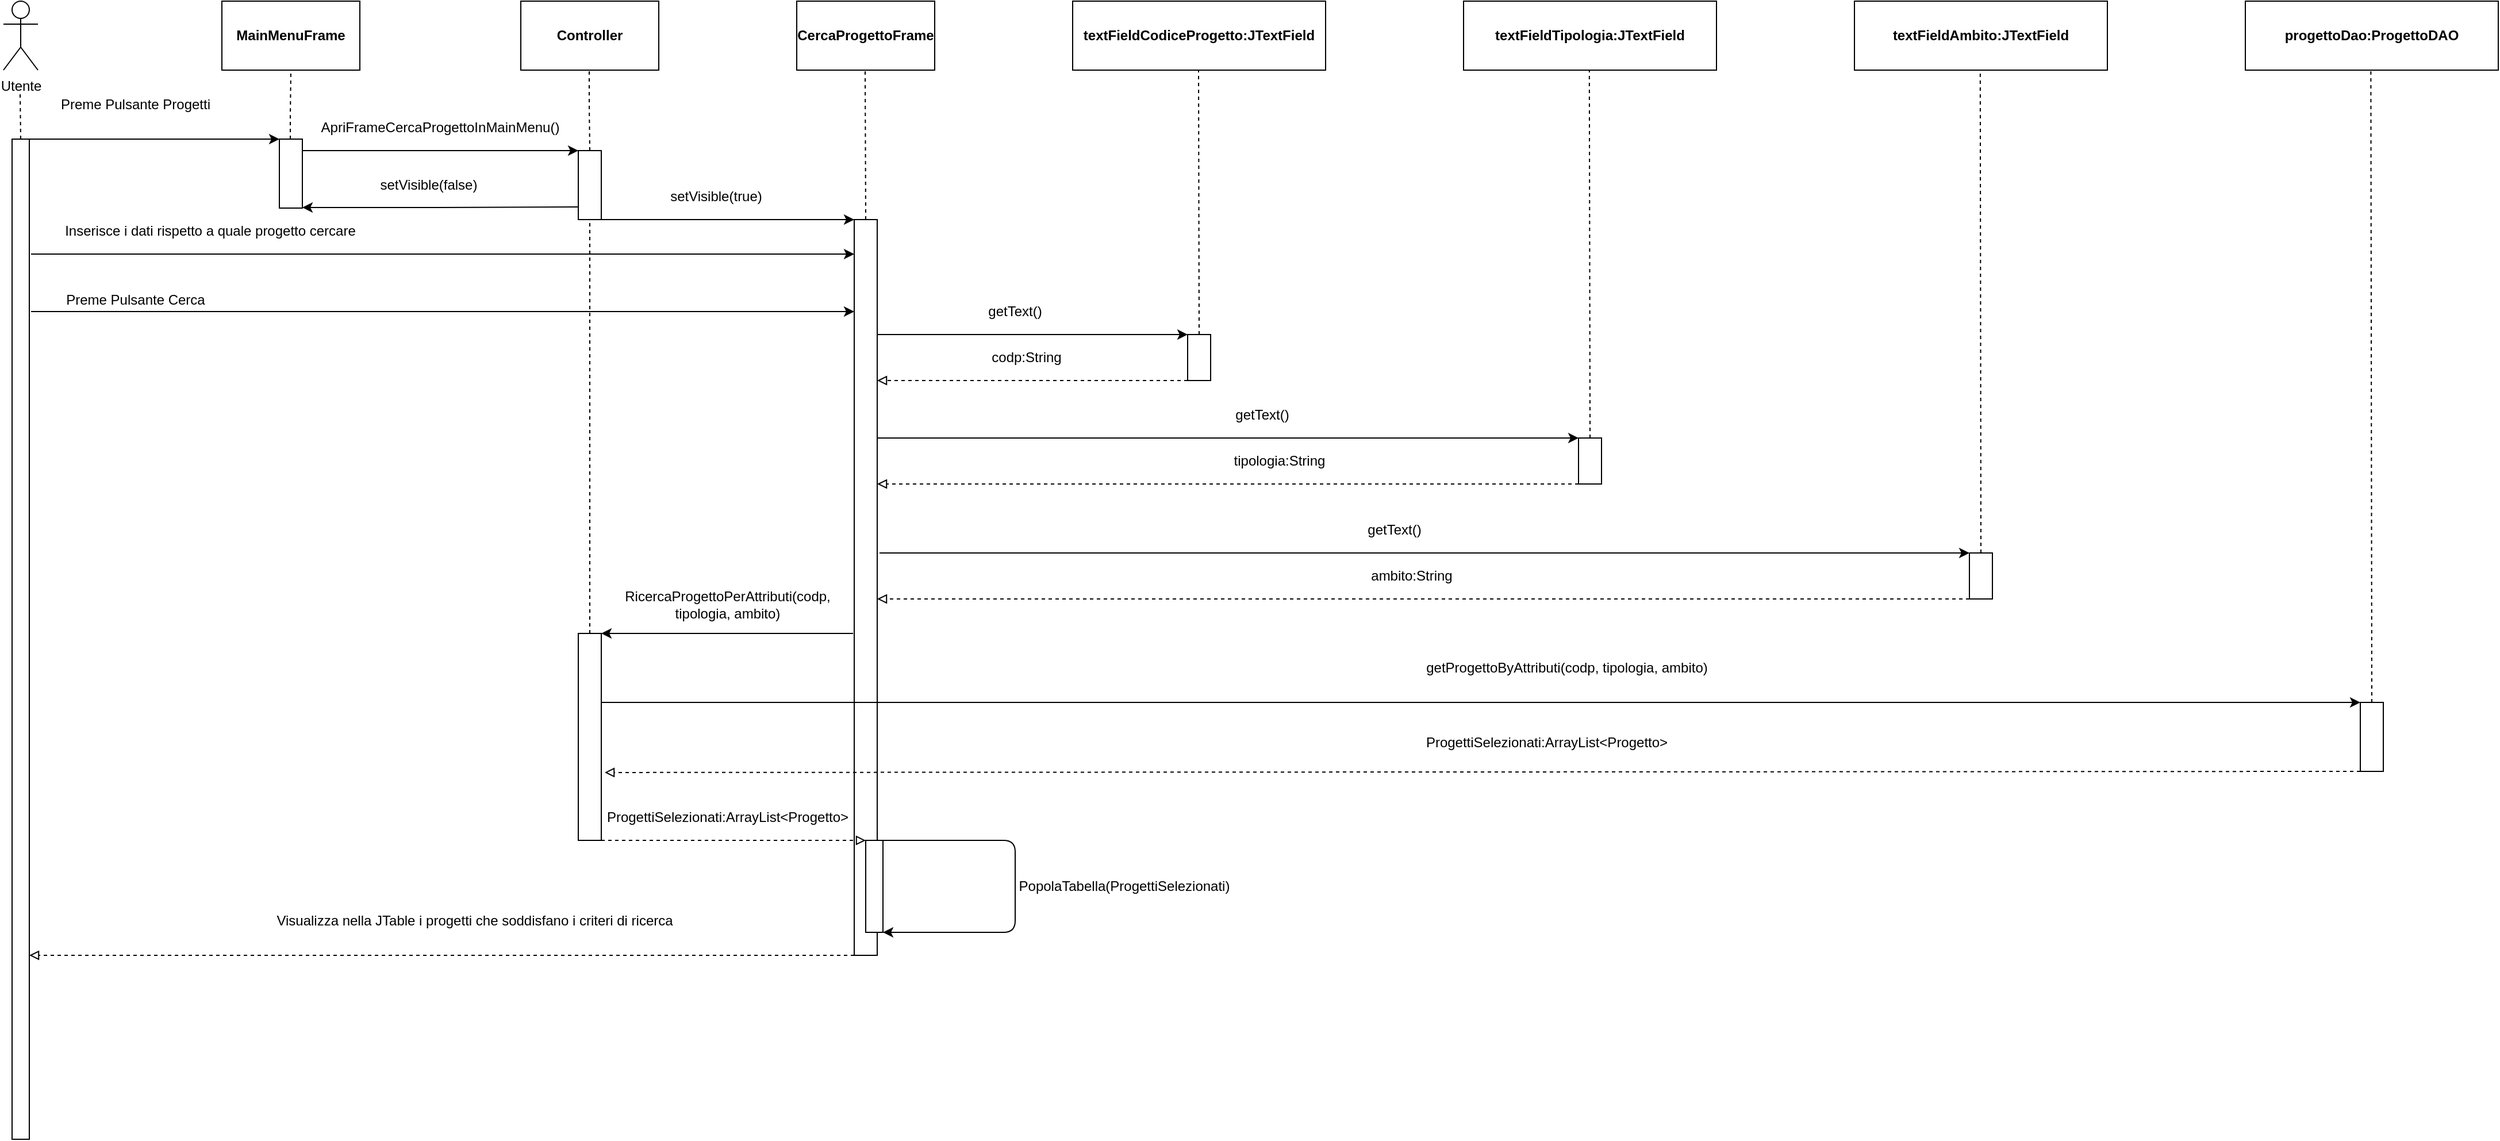 <mxfile version="14.1.8" type="device"><diagram id="kgpKYQtTHZ0yAKxKKP6v" name="Page-1"><mxGraphModel dx="1438" dy="341" grid="1" gridSize="10" guides="1" tooltips="1" connect="1" arrows="1" fold="1" page="1" pageScale="1" pageWidth="850" pageHeight="1100" math="0" shadow="0"><root><mxCell id="0"/><mxCell id="1" parent="0"/><mxCell id="M8sEYj_7lfC8QIT3AQZi-1" value="Utente" style="shape=umlActor;verticalLabelPosition=bottom;verticalAlign=top;html=1;outlineConnect=0;" parent="1" vertex="1"><mxGeometry x="-820" y="60" width="30" height="60" as="geometry"/></mxCell><mxCell id="M8sEYj_7lfC8QIT3AQZi-4" value="&lt;b&gt;MainMenuFrame&lt;/b&gt;" style="rounded=0;whiteSpace=wrap;html=1;" parent="1" vertex="1"><mxGeometry x="-630" y="60" width="120" height="60" as="geometry"/></mxCell><mxCell id="M8sEYj_7lfC8QIT3AQZi-7" value="" style="rounded=0;whiteSpace=wrap;html=1;" parent="1" vertex="1"><mxGeometry x="-812.5" y="180" width="15" height="870" as="geometry"/></mxCell><mxCell id="M8sEYj_7lfC8QIT3AQZi-9" value="" style="endArrow=none;dashed=1;html=1;exitX=0.5;exitY=0;exitDx=0;exitDy=0;" parent="1" source="M8sEYj_7lfC8QIT3AQZi-7" edge="1"><mxGeometry width="50" height="50" relative="1" as="geometry"><mxPoint x="-805.5" y="200" as="sourcePoint"/><mxPoint x="-805.5" y="140" as="targetPoint"/><Array as="points"/></mxGeometry></mxCell><mxCell id="M8sEYj_7lfC8QIT3AQZi-10" value="" style="endArrow=none;dashed=1;html=1;entryX=0.5;entryY=1;entryDx=0;entryDy=0;" parent="1" target="M8sEYj_7lfC8QIT3AQZi-4" edge="1"><mxGeometry width="50" height="50" relative="1" as="geometry"><mxPoint x="-570.5" y="180" as="sourcePoint"/><mxPoint x="-570.5" y="110" as="targetPoint"/><Array as="points"><mxPoint x="-570.5" y="170"/><mxPoint x="-570.5" y="160"/></Array></mxGeometry></mxCell><mxCell id="M8sEYj_7lfC8QIT3AQZi-11" value="" style="endArrow=classic;html=1;" parent="1" edge="1"><mxGeometry width="50" height="50" relative="1" as="geometry"><mxPoint x="-797.5" y="180" as="sourcePoint"/><mxPoint x="-580" y="180" as="targetPoint"/><Array as="points"/></mxGeometry></mxCell><mxCell id="M8sEYj_7lfC8QIT3AQZi-12" value="" style="rounded=0;whiteSpace=wrap;html=1;" parent="1" vertex="1"><mxGeometry x="-580" y="180" width="20" height="60" as="geometry"/></mxCell><mxCell id="M8sEYj_7lfC8QIT3AQZi-15" value="" style="endArrow=classic;html=1;" parent="1" edge="1"><mxGeometry width="50" height="50" relative="1" as="geometry"><mxPoint x="-560" y="190" as="sourcePoint"/><mxPoint x="-320" y="190" as="targetPoint"/><Array as="points"><mxPoint x="-470" y="190"/></Array></mxGeometry></mxCell><mxCell id="M8sEYj_7lfC8QIT3AQZi-16" value="&lt;b&gt;Controller&lt;/b&gt;" style="rounded=0;whiteSpace=wrap;html=1;" parent="1" vertex="1"><mxGeometry x="-370" y="60" width="120" height="60" as="geometry"/></mxCell><mxCell id="M8sEYj_7lfC8QIT3AQZi-17" value="" style="endArrow=none;dashed=1;html=1;exitX=0.5;exitY=0;exitDx=0;exitDy=0;" parent="1" source="M8sEYj_7lfC8QIT3AQZi-18" edge="1"><mxGeometry width="50" height="50" relative="1" as="geometry"><mxPoint x="-310.5" y="180" as="sourcePoint"/><mxPoint x="-310.5" y="120" as="targetPoint"/><Array as="points"><mxPoint x="-310.5" y="150"/></Array></mxGeometry></mxCell><mxCell id="M8sEYj_7lfC8QIT3AQZi-18" value="" style="whiteSpace=wrap;html=1;rounded=0;" parent="1" vertex="1"><mxGeometry x="-320" y="190" width="20" height="60" as="geometry"/></mxCell><mxCell id="M8sEYj_7lfC8QIT3AQZi-22" value="ApriFrameCercaProgettoInMainMenu()" style="text;html=1;strokeColor=none;fillColor=none;align=center;verticalAlign=middle;whiteSpace=wrap;rounded=0;" parent="1" vertex="1"><mxGeometry x="-460" y="160" width="40" height="20" as="geometry"/></mxCell><mxCell id="M8sEYj_7lfC8QIT3AQZi-24" value="" style="endArrow=classic;html=1;" parent="1" edge="1"><mxGeometry width="50" height="50" relative="1" as="geometry"><mxPoint x="-320" y="239" as="sourcePoint"/><mxPoint x="-560" y="239.5" as="targetPoint"/><Array as="points"><mxPoint x="-450" y="239.5"/></Array></mxGeometry></mxCell><mxCell id="M8sEYj_7lfC8QIT3AQZi-25" value="setVisible(false)" style="text;html=1;strokeColor=none;fillColor=none;align=center;verticalAlign=middle;whiteSpace=wrap;rounded=0;" parent="1" vertex="1"><mxGeometry x="-540" y="210" width="180" height="20" as="geometry"/></mxCell><mxCell id="M8sEYj_7lfC8QIT3AQZi-26" value="&lt;b&gt;CercaProgettoFrame&lt;/b&gt;" style="rounded=0;whiteSpace=wrap;html=1;" parent="1" vertex="1"><mxGeometry x="-130" y="60" width="120" height="60" as="geometry"/></mxCell><mxCell id="M8sEYj_7lfC8QIT3AQZi-27" value="" style="rounded=0;whiteSpace=wrap;html=1;" parent="1" vertex="1"><mxGeometry x="-80" y="250" width="20" height="640" as="geometry"/></mxCell><mxCell id="M8sEYj_7lfC8QIT3AQZi-28" value="" style="endArrow=none;dashed=1;html=1;exitX=0.5;exitY=0;exitDx=0;exitDy=0;" parent="1" source="M8sEYj_7lfC8QIT3AQZi-27" edge="1"><mxGeometry width="50" height="50" relative="1" as="geometry"><mxPoint x="-70.5" y="180" as="sourcePoint"/><mxPoint x="-70.5" y="120" as="targetPoint"/></mxGeometry></mxCell><mxCell id="M8sEYj_7lfC8QIT3AQZi-31" value="" style="endArrow=classic;html=1;exitX=1;exitY=1;exitDx=0;exitDy=0;entryX=0;entryY=0;entryDx=0;entryDy=0;" parent="1" source="M8sEYj_7lfC8QIT3AQZi-18" target="M8sEYj_7lfC8QIT3AQZi-27" edge="1"><mxGeometry width="50" height="50" relative="1" as="geometry"><mxPoint x="-260" y="310" as="sourcePoint"/><mxPoint x="-210" y="260" as="targetPoint"/></mxGeometry></mxCell><mxCell id="M8sEYj_7lfC8QIT3AQZi-32" value="setVisible(true)" style="text;html=1;strokeColor=none;fillColor=none;align=center;verticalAlign=middle;whiteSpace=wrap;rounded=0;" parent="1" vertex="1"><mxGeometry x="-260" y="220" width="120" height="20" as="geometry"/></mxCell><mxCell id="M8sEYj_7lfC8QIT3AQZi-33" value="" style="endArrow=classic;html=1;" parent="1" edge="1"><mxGeometry width="50" height="50" relative="1" as="geometry"><mxPoint x="-796" y="280" as="sourcePoint"/><mxPoint x="-80" y="280" as="targetPoint"/><Array as="points"><mxPoint x="-420" y="280"/></Array></mxGeometry></mxCell><mxCell id="M8sEYj_7lfC8QIT3AQZi-34" value="Inserisce i dati rispetto a quale progetto cercare" style="text;html=1;strokeColor=none;fillColor=none;align=center;verticalAlign=middle;whiteSpace=wrap;rounded=0;" parent="1" vertex="1"><mxGeometry x="-780" y="250" width="280" height="20" as="geometry"/></mxCell><mxCell id="M8sEYj_7lfC8QIT3AQZi-39" value="" style="endArrow=classic;html=1;" parent="1" edge="1"><mxGeometry width="50" height="50" relative="1" as="geometry"><mxPoint x="-796" y="330" as="sourcePoint"/><mxPoint x="-80" y="330" as="targetPoint"/></mxGeometry></mxCell><mxCell id="M8sEYj_7lfC8QIT3AQZi-40" value="Preme Pulsante Cerca" style="text;html=1;strokeColor=none;fillColor=none;align=center;verticalAlign=middle;whiteSpace=wrap;rounded=0;" parent="1" vertex="1"><mxGeometry x="-770" y="310" width="130" height="20" as="geometry"/></mxCell><mxCell id="M8sEYj_7lfC8QIT3AQZi-41" value="Preme Pulsante Progetti" style="text;html=1;strokeColor=none;fillColor=none;align=center;verticalAlign=middle;whiteSpace=wrap;rounded=0;" parent="1" vertex="1"><mxGeometry x="-790" y="140" width="170" height="20" as="geometry"/></mxCell><mxCell id="M8sEYj_7lfC8QIT3AQZi-43" value="&lt;b&gt;textFieldCodiceProgetto:JTextField&lt;/b&gt;" style="rounded=0;whiteSpace=wrap;html=1;" parent="1" vertex="1"><mxGeometry x="110" y="60" width="220" height="60" as="geometry"/></mxCell><mxCell id="M8sEYj_7lfC8QIT3AQZi-44" value="" style="endArrow=none;dashed=1;html=1;entryX=0.5;entryY=1;entryDx=0;entryDy=0;exitX=0.5;exitY=0;exitDx=0;exitDy=0;" parent="1" source="M8sEYj_7lfC8QIT3AQZi-76" target="M8sEYj_7lfC8QIT3AQZi-18" edge="1"><mxGeometry width="50" height="50" relative="1" as="geometry"><mxPoint x="-310" y="570" as="sourcePoint"/><mxPoint x="-425.385" y="470" as="targetPoint"/></mxGeometry></mxCell><mxCell id="M8sEYj_7lfC8QIT3AQZi-45" value="" style="endArrow=none;dashed=1;html=1;exitX=0.5;exitY=0;exitDx=0;exitDy=0;" parent="1" source="M8sEYj_7lfC8QIT3AQZi-47" edge="1"><mxGeometry width="50" height="50" relative="1" as="geometry"><mxPoint x="220" y="330" as="sourcePoint"/><mxPoint x="219.5" y="120" as="targetPoint"/></mxGeometry></mxCell><mxCell id="M8sEYj_7lfC8QIT3AQZi-46" value="" style="endArrow=classic;html=1;entryX=0;entryY=0;entryDx=0;entryDy=0;" parent="1" target="M8sEYj_7lfC8QIT3AQZi-47" edge="1"><mxGeometry width="50" height="50" relative="1" as="geometry"><mxPoint x="-60" y="350" as="sourcePoint"/><mxPoint x="200" y="350" as="targetPoint"/></mxGeometry></mxCell><mxCell id="M8sEYj_7lfC8QIT3AQZi-47" value="" style="rounded=0;whiteSpace=wrap;html=1;" parent="1" vertex="1"><mxGeometry x="210" y="350" width="20" height="40" as="geometry"/></mxCell><mxCell id="M8sEYj_7lfC8QIT3AQZi-49" value="getText()" style="text;html=1;strokeColor=none;fillColor=none;align=center;verticalAlign=middle;whiteSpace=wrap;rounded=0;" parent="1" vertex="1"><mxGeometry x="20" y="320" width="80" height="20" as="geometry"/></mxCell><mxCell id="M8sEYj_7lfC8QIT3AQZi-54" value="" style="endArrow=block;html=1;jumpStyle=none;sketch=0;dashed=1;endFill=0;" parent="1" edge="1"><mxGeometry width="50" height="50" relative="1" as="geometry"><mxPoint x="210" y="390" as="sourcePoint"/><mxPoint x="-60" y="390" as="targetPoint"/></mxGeometry></mxCell><mxCell id="M8sEYj_7lfC8QIT3AQZi-55" value="codp:String" style="text;html=1;strokeColor=none;fillColor=none;align=center;verticalAlign=middle;whiteSpace=wrap;rounded=0;" parent="1" vertex="1"><mxGeometry x="30" y="360" width="80" height="20" as="geometry"/></mxCell><mxCell id="M8sEYj_7lfC8QIT3AQZi-58" value="&lt;b&gt;textFieldTipologia:JTextField&lt;/b&gt;" style="rounded=0;whiteSpace=wrap;html=1;" parent="1" vertex="1"><mxGeometry x="450" y="60" width="220" height="60" as="geometry"/></mxCell><mxCell id="M8sEYj_7lfC8QIT3AQZi-59" value="" style="rounded=0;whiteSpace=wrap;html=1;" parent="1" vertex="1"><mxGeometry x="550" y="440" width="20" height="40" as="geometry"/></mxCell><mxCell id="M8sEYj_7lfC8QIT3AQZi-61" value="" style="endArrow=classic;html=1;" parent="1" edge="1"><mxGeometry width="50" height="50" relative="1" as="geometry"><mxPoint x="-60" y="440" as="sourcePoint"/><mxPoint x="550" y="440" as="targetPoint"/></mxGeometry></mxCell><mxCell id="M8sEYj_7lfC8QIT3AQZi-62" value="" style="endArrow=none;dashed=1;html=1;exitX=0.5;exitY=0;exitDx=0;exitDy=0;" parent="1" source="M8sEYj_7lfC8QIT3AQZi-59" edge="1"><mxGeometry width="50" height="50" relative="1" as="geometry"><mxPoint x="559" y="420" as="sourcePoint"/><mxPoint x="559.41" y="120" as="targetPoint"/><Array as="points"/></mxGeometry></mxCell><mxCell id="M8sEYj_7lfC8QIT3AQZi-63" value="getText()" style="text;html=1;strokeColor=none;fillColor=none;align=center;verticalAlign=middle;whiteSpace=wrap;rounded=0;" parent="1" vertex="1"><mxGeometry x="240" y="410" width="70" height="20" as="geometry"/></mxCell><mxCell id="M8sEYj_7lfC8QIT3AQZi-64" value="" style="endArrow=block;html=1;dashed=1;endFill=0;" parent="1" edge="1"><mxGeometry width="50" height="50" relative="1" as="geometry"><mxPoint x="550" y="480" as="sourcePoint"/><mxPoint x="-60" y="480" as="targetPoint"/><Array as="points"><mxPoint x="500" y="480"/></Array></mxGeometry></mxCell><mxCell id="M8sEYj_7lfC8QIT3AQZi-65" value="tipologia:String" style="text;html=1;strokeColor=none;fillColor=none;align=center;verticalAlign=middle;whiteSpace=wrap;rounded=0;" parent="1" vertex="1"><mxGeometry x="240" y="450" width="100" height="20" as="geometry"/></mxCell><mxCell id="M8sEYj_7lfC8QIT3AQZi-66" value="&lt;b&gt;textFieldAmbito:JTextField&lt;/b&gt;" style="rounded=0;whiteSpace=wrap;html=1;" parent="1" vertex="1"><mxGeometry x="790" y="60" width="220" height="60" as="geometry"/></mxCell><mxCell id="M8sEYj_7lfC8QIT3AQZi-67" value="" style="endArrow=none;dashed=1;html=1;exitX=0.5;exitY=0;exitDx=0;exitDy=0;" parent="1" source="M8sEYj_7lfC8QIT3AQZi-68" edge="1"><mxGeometry width="50" height="50" relative="1" as="geometry"><mxPoint x="899" y="530" as="sourcePoint"/><mxPoint x="899.41" y="120" as="targetPoint"/></mxGeometry></mxCell><mxCell id="M8sEYj_7lfC8QIT3AQZi-68" value="" style="rounded=0;whiteSpace=wrap;html=1;" parent="1" vertex="1"><mxGeometry x="890" y="540" width="20" height="40" as="geometry"/></mxCell><mxCell id="M8sEYj_7lfC8QIT3AQZi-70" value="" style="endArrow=classic;html=1;" parent="1" edge="1"><mxGeometry width="50" height="50" relative="1" as="geometry"><mxPoint x="-58" y="540" as="sourcePoint"/><mxPoint x="890" y="540" as="targetPoint"/></mxGeometry></mxCell><mxCell id="M8sEYj_7lfC8QIT3AQZi-71" value="getText()" style="text;html=1;strokeColor=none;fillColor=none;align=center;verticalAlign=middle;whiteSpace=wrap;rounded=0;" parent="1" vertex="1"><mxGeometry x="370" y="510" width="40" height="20" as="geometry"/></mxCell><mxCell id="M8sEYj_7lfC8QIT3AQZi-72" value="" style="endArrow=block;html=1;dashed=1;endFill=0;" parent="1" edge="1"><mxGeometry width="50" height="50" relative="1" as="geometry"><mxPoint x="890" y="580" as="sourcePoint"/><mxPoint x="-60" y="580" as="targetPoint"/></mxGeometry></mxCell><mxCell id="M8sEYj_7lfC8QIT3AQZi-73" value="ambito:String" style="text;html=1;strokeColor=none;fillColor=none;align=center;verticalAlign=middle;whiteSpace=wrap;rounded=0;" parent="1" vertex="1"><mxGeometry x="360" y="550" width="90" height="20" as="geometry"/></mxCell><mxCell id="M8sEYj_7lfC8QIT3AQZi-74" value="" style="endArrow=classic;html=1;" parent="1" edge="1"><mxGeometry width="50" height="50" relative="1" as="geometry"><mxPoint x="-81" y="610" as="sourcePoint"/><mxPoint x="-300" y="610" as="targetPoint"/><Array as="points"><mxPoint x="-220" y="610"/></Array></mxGeometry></mxCell><mxCell id="M8sEYj_7lfC8QIT3AQZi-76" value="" style="rounded=0;whiteSpace=wrap;html=1;" parent="1" vertex="1"><mxGeometry x="-320" y="610" width="20" height="180" as="geometry"/></mxCell><mxCell id="M8sEYj_7lfC8QIT3AQZi-77" value="RicercaProgettoPerAttributi(codp, tipologia, ambito)" style="text;html=1;strokeColor=none;fillColor=none;align=center;verticalAlign=middle;whiteSpace=wrap;rounded=0;" parent="1" vertex="1"><mxGeometry x="-300" y="570" width="220" height="30" as="geometry"/></mxCell><mxCell id="M8sEYj_7lfC8QIT3AQZi-78" value="&lt;b&gt;progettoDao:ProgettoDAO&lt;/b&gt;" style="rounded=0;whiteSpace=wrap;html=1;" parent="1" vertex="1"><mxGeometry x="1130" y="60" width="220" height="60" as="geometry"/></mxCell><mxCell id="M8sEYj_7lfC8QIT3AQZi-79" value="" style="endArrow=none;dashed=1;html=1;exitX=0.5;exitY=0;exitDx=0;exitDy=0;" parent="1" source="M8sEYj_7lfC8QIT3AQZi-81" edge="1"><mxGeometry width="50" height="50" relative="1" as="geometry"><mxPoint x="1239" y="650" as="sourcePoint"/><mxPoint x="1239.17" y="120" as="targetPoint"/></mxGeometry></mxCell><mxCell id="M8sEYj_7lfC8QIT3AQZi-80" value="" style="endArrow=classic;html=1;entryX=0;entryY=0;entryDx=0;entryDy=0;" parent="1" target="M8sEYj_7lfC8QIT3AQZi-81" edge="1"><mxGeometry width="50" height="50" relative="1" as="geometry"><mxPoint x="-300" y="670" as="sourcePoint"/><mxPoint x="1210" y="670" as="targetPoint"/></mxGeometry></mxCell><mxCell id="M8sEYj_7lfC8QIT3AQZi-81" value="" style="rounded=0;whiteSpace=wrap;html=1;" parent="1" vertex="1"><mxGeometry x="1230" y="670" width="20" height="60" as="geometry"/></mxCell><mxCell id="M8sEYj_7lfC8QIT3AQZi-82" value="getProgettoByAttributi(codp, tipologia, ambito)" style="text;html=1;strokeColor=none;fillColor=none;align=center;verticalAlign=middle;whiteSpace=wrap;rounded=0;" parent="1" vertex="1"><mxGeometry x="340" y="630" width="400" height="20" as="geometry"/></mxCell><mxCell id="M8sEYj_7lfC8QIT3AQZi-83" value="" style="endArrow=block;html=1;dashed=1;endFill=0;entryX=1.15;entryY=0.672;entryDx=0;entryDy=0;entryPerimeter=0;" parent="1" target="M8sEYj_7lfC8QIT3AQZi-76" edge="1"><mxGeometry width="50" height="50" relative="1" as="geometry"><mxPoint x="1230" y="730" as="sourcePoint"/><mxPoint x="-290" y="730" as="targetPoint"/></mxGeometry></mxCell><mxCell id="M8sEYj_7lfC8QIT3AQZi-84" value="ProgettiSelezionati:ArrayList&amp;lt;Progetto&amp;gt;" style="text;html=1;strokeColor=none;fillColor=none;align=center;verticalAlign=middle;whiteSpace=wrap;rounded=0;" parent="1" vertex="1"><mxGeometry x="280" y="695" width="485" height="20" as="geometry"/></mxCell><mxCell id="M8sEYj_7lfC8QIT3AQZi-86" value="" style="endArrow=classic;html=1;entryX=1;entryY=1;entryDx=0;entryDy=0;exitX=1;exitY=0;exitDx=0;exitDy=0;" parent="1" source="M8sEYj_7lfC8QIT3AQZi-88" target="M8sEYj_7lfC8QIT3AQZi-88" edge="1"><mxGeometry width="50" height="50" relative="1" as="geometry"><mxPoint x="-40" y="790" as="sourcePoint"/><mxPoint x="60" y="870" as="targetPoint"/><Array as="points"><mxPoint x="60" y="790"/><mxPoint x="60" y="870"/></Array></mxGeometry></mxCell><mxCell id="M8sEYj_7lfC8QIT3AQZi-87" value="PopolaTabella(ProgettiSelezionati)" style="text;html=1;strokeColor=none;fillColor=none;align=center;verticalAlign=middle;whiteSpace=wrap;rounded=0;" parent="1" vertex="1"><mxGeometry x="40" y="820" width="230" height="20" as="geometry"/></mxCell><mxCell id="M8sEYj_7lfC8QIT3AQZi-88" value="" style="rounded=0;whiteSpace=wrap;html=1;" parent="1" vertex="1"><mxGeometry x="-70" y="790" width="15" height="80" as="geometry"/></mxCell><mxCell id="M8sEYj_7lfC8QIT3AQZi-89" value="" style="endArrow=block;html=1;exitX=1;exitY=1;exitDx=0;exitDy=0;entryX=0;entryY=0;entryDx=0;entryDy=0;dashed=1;endFill=0;" parent="1" source="M8sEYj_7lfC8QIT3AQZi-76" target="M8sEYj_7lfC8QIT3AQZi-88" edge="1"><mxGeometry width="50" height="50" relative="1" as="geometry"><mxPoint x="-290" y="791" as="sourcePoint"/><mxPoint x="-90" y="791" as="targetPoint"/><Array as="points"><mxPoint x="-230" y="790"/></Array></mxGeometry></mxCell><mxCell id="M8sEYj_7lfC8QIT3AQZi-90" style="edgeStyle=orthogonalEdgeStyle;rounded=0;sketch=0;jumpStyle=none;orthogonalLoop=1;jettySize=auto;html=1;exitX=0.5;exitY=1;exitDx=0;exitDy=0;endArrow=block;endFill=0;" parent="1" source="M8sEYj_7lfC8QIT3AQZi-76" target="M8sEYj_7lfC8QIT3AQZi-76" edge="1"><mxGeometry relative="1" as="geometry"/></mxCell><mxCell id="M8sEYj_7lfC8QIT3AQZi-91" value="ProgettiSelezionati:ArrayList&amp;lt;Progetto&amp;gt;" style="text;html=1;strokeColor=none;fillColor=none;align=center;verticalAlign=middle;whiteSpace=wrap;rounded=0;" parent="1" vertex="1"><mxGeometry x="-270" y="760" width="160" height="20" as="geometry"/></mxCell><mxCell id="M8sEYj_7lfC8QIT3AQZi-92" value="" style="endArrow=block;html=1;dashed=1;exitX=0;exitY=1;exitDx=0;exitDy=0;endFill=0;" parent="1" source="M8sEYj_7lfC8QIT3AQZi-27" edge="1"><mxGeometry width="50" height="50" relative="1" as="geometry"><mxPoint x="-90" y="880" as="sourcePoint"/><mxPoint x="-797.5" y="890" as="targetPoint"/></mxGeometry></mxCell><mxCell id="M8sEYj_7lfC8QIT3AQZi-94" value="Visualizza nella JTable i progetti che soddisfano i criteri di ricerca" style="text;html=1;strokeColor=none;fillColor=none;align=center;verticalAlign=middle;whiteSpace=wrap;rounded=0;" parent="1" vertex="1"><mxGeometry x="-690" y="850" width="560" height="20" as="geometry"/></mxCell></root></mxGraphModel></diagram></mxfile>